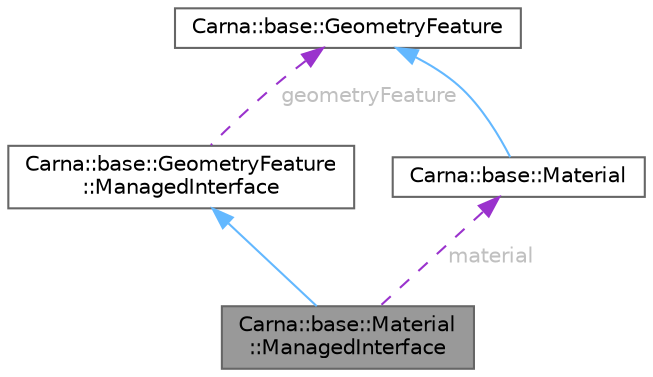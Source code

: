 digraph "Carna::base::Material::ManagedInterface"
{
 // LATEX_PDF_SIZE
  bgcolor="transparent";
  edge [fontname=Helvetica,fontsize=10,labelfontname=Helvetica,labelfontsize=10];
  node [fontname=Helvetica,fontsize=10,shape=box,height=0.2,width=0.4];
  Node1 [id="Node000001",label="Carna::base::Material\l::ManagedInterface",height=0.2,width=0.4,color="gray40", fillcolor="grey60", style="filled", fontcolor="black",tooltip="Represents an acquisition of video resources from a particular Material. This realizes the RAII idiom..."];
  Node2 -> Node1 [id="edge1_Node000001_Node000002",dir="back",color="steelblue1",style="solid",tooltip=" "];
  Node2 [id="Node000002",label="Carna::base::GeometryFeature\l::ManagedInterface",height=0.2,width=0.4,color="gray40", fillcolor="white", style="filled",URL="$classCarna_1_1base_1_1GeometryFeature_1_1ManagedInterface.html",tooltip="Represents an acquisition of the video resources from a particular GeometryFeature...."];
  Node3 -> Node2 [id="edge2_Node000002_Node000003",dir="back",color="darkorchid3",style="dashed",tooltip=" ",label=" geometryFeature",fontcolor="grey" ];
  Node3 [id="Node000003",label="Carna::base::GeometryFeature",height=0.2,width=0.4,color="gray40", fillcolor="white", style="filled",URL="$classCarna_1_1base_1_1GeometryFeature.html",tooltip="Represents \"components\" that are aggregated by Geometry objects. Closer description is given here."];
  Node4 -> Node1 [id="edge3_Node000001_Node000004",dir="back",color="darkorchid3",style="dashed",tooltip=" ",label=" material",fontcolor="grey" ];
  Node4 [id="Node000004",label="Carna::base::Material",height=0.2,width=0.4,color="gray40", fillcolor="white", style="filled",URL="$classCarna_1_1base_1_1Material.html",tooltip="Specifies the shader and it's configuration that are to be used for rendering a Geometry node with a ..."];
  Node3 -> Node4 [id="edge4_Node000004_Node000003",dir="back",color="steelblue1",style="solid",tooltip=" "];
}
